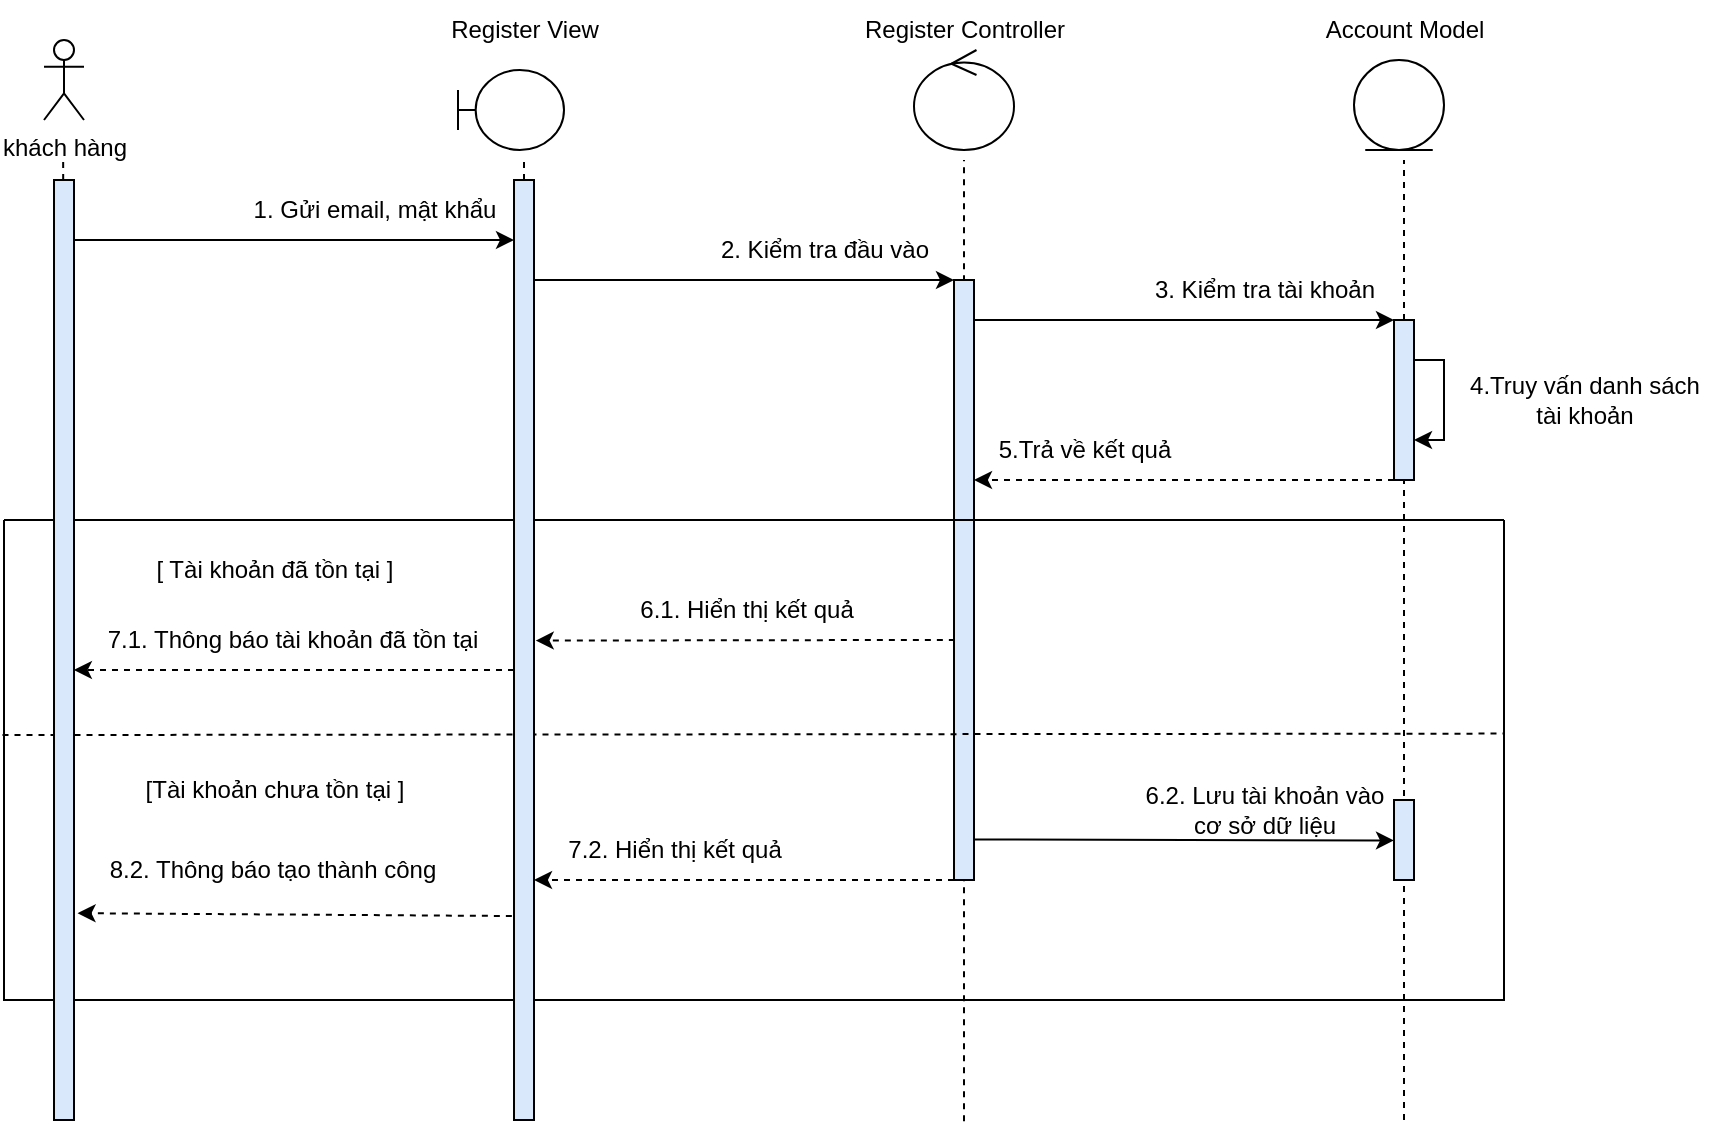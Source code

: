 <mxfile version="16.5.1" type="device"><diagram id="z_VHdsK_1W_BADC8lgrM" name="Trang-1"><mxGraphModel dx="865" dy="574" grid="1" gridSize="10" guides="1" tooltips="1" connect="1" arrows="1" fold="1" page="1" pageScale="1" pageWidth="827" pageHeight="1169" math="0" shadow="0"><root><mxCell id="0"/><mxCell id="1" parent="0"/><mxCell id="p_rDPZXUYWlEQr2ltq43-2" value="" style="endArrow=none;dashed=1;html=1;rounded=0;startArrow=none;" parent="1" target="p_rDPZXUYWlEQr2ltq43-1" edge="1"><mxGeometry width="50" height="50" relative="1" as="geometry"><mxPoint x="650" y="425" as="sourcePoint"/><mxPoint x="649.58" y="199.31" as="targetPoint"/></mxGeometry></mxCell><mxCell id="zVXsUELOUThDG5odVpI--1" value="khách hàng" style="shape=umlActor;verticalLabelPosition=bottom;verticalAlign=top;html=1;outlineConnect=0;" parent="1" vertex="1"><mxGeometry x="190" y="140" width="20" height="40" as="geometry"/></mxCell><mxCell id="zVXsUELOUThDG5odVpI--5" value="" style="endArrow=none;dashed=1;html=1;rounded=0;startArrow=none;" parent="1" source="zVXsUELOUThDG5odVpI--12" edge="1"><mxGeometry width="50" height="50" relative="1" as="geometry"><mxPoint x="199.58" y="590.693" as="sourcePoint"/><mxPoint x="199.58" y="200" as="targetPoint"/></mxGeometry></mxCell><mxCell id="zVXsUELOUThDG5odVpI--9" value="" style="endArrow=none;dashed=1;html=1;rounded=0;startArrow=none;exitX=0.5;exitY=0;exitDx=0;exitDy=0;" parent="1" source="0fo-RzMB1zCY1tvgjGVk-2" edge="1"><mxGeometry width="50" height="50" relative="1" as="geometry"><mxPoint x="429.767" y="220" as="sourcePoint"/><mxPoint x="430" y="200" as="targetPoint"/></mxGeometry></mxCell><mxCell id="zVXsUELOUThDG5odVpI--10" value="" style="endArrow=none;dashed=1;html=1;rounded=0;startArrow=none;" parent="1" edge="1"><mxGeometry width="50" height="50" relative="1" as="geometry"><mxPoint x="650" y="680.571" as="sourcePoint"/><mxPoint x="650" y="200" as="targetPoint"/></mxGeometry></mxCell><mxCell id="zVXsUELOUThDG5odVpI--11" value="" style="endArrow=none;dashed=1;html=1;rounded=0;startArrow=none;" parent="1" source="p_rDPZXUYWlEQr2ltq43-7" edge="1"><mxGeometry width="50" height="50" relative="1" as="geometry"><mxPoint x="869.58" y="590.693" as="sourcePoint"/><mxPoint x="870" y="200" as="targetPoint"/></mxGeometry></mxCell><mxCell id="zVXsUELOUThDG5odVpI--15" value="1. Gửi email, mật khẩu" style="text;html=1;align=center;verticalAlign=middle;resizable=0;points=[];autosize=1;strokeColor=none;fillColor=none;" parent="1" vertex="1"><mxGeometry x="285" y="210" width="140" height="30" as="geometry"/></mxCell><mxCell id="F9H3RyPnp7faruUlChQO-4" style="edgeStyle=orthogonalEdgeStyle;rounded=0;orthogonalLoop=1;jettySize=auto;html=1;" parent="1" source="p_rDPZXUYWlEQr2ltq43-1" target="p_rDPZXUYWlEQr2ltq43-7" edge="1"><mxGeometry relative="1" as="geometry"><Array as="points"><mxPoint x="710" y="280"/><mxPoint x="710" y="280"/></Array></mxGeometry></mxCell><mxCell id="p_rDPZXUYWlEQr2ltq43-1" value="" style="rounded=0;whiteSpace=wrap;html=1;fillColor=#DAE8FC;" parent="1" vertex="1"><mxGeometry x="645" y="260" width="10" height="300" as="geometry"/></mxCell><mxCell id="p_rDPZXUYWlEQr2ltq43-5" value="2. Kiểm tra đầu vào" style="text;html=1;align=center;verticalAlign=middle;resizable=0;points=[];autosize=1;strokeColor=none;fillColor=none;" parent="1" vertex="1"><mxGeometry x="515" y="230" width="130" height="30" as="geometry"/></mxCell><mxCell id="F9H3RyPnp7faruUlChQO-5" style="edgeStyle=orthogonalEdgeStyle;rounded=0;orthogonalLoop=1;jettySize=auto;html=1;dashed=1;" parent="1" source="p_rDPZXUYWlEQr2ltq43-7" target="p_rDPZXUYWlEQr2ltq43-1" edge="1"><mxGeometry relative="1" as="geometry"><Array as="points"><mxPoint x="810" y="360"/><mxPoint x="810" y="360"/></Array></mxGeometry></mxCell><mxCell id="p_rDPZXUYWlEQr2ltq43-7" value="" style="rounded=0;whiteSpace=wrap;html=1;fillColor=#DAE8FC;" parent="1" vertex="1"><mxGeometry x="865" y="280" width="10" height="80" as="geometry"/></mxCell><mxCell id="p_rDPZXUYWlEQr2ltq43-8" value="" style="endArrow=none;dashed=1;html=1;rounded=0;startArrow=none;" parent="1" target="p_rDPZXUYWlEQr2ltq43-7" edge="1"><mxGeometry width="50" height="50" relative="1" as="geometry"><mxPoint x="870" y="680" as="sourcePoint"/><mxPoint x="869.58" y="200" as="targetPoint"/></mxGeometry></mxCell><mxCell id="p_rDPZXUYWlEQr2ltq43-9" value="3. Kiểm tra tài khoản" style="text;html=1;align=center;verticalAlign=middle;resizable=0;points=[];autosize=1;strokeColor=none;fillColor=none;" parent="1" vertex="1"><mxGeometry x="735" y="250" width="130" height="30" as="geometry"/></mxCell><mxCell id="xUVnHDodCbHgwpAxGy5u-1" value="" style="shape=umlBoundary;whiteSpace=wrap;html=1;" parent="1" vertex="1"><mxGeometry x="397" y="155" width="53" height="40" as="geometry"/></mxCell><mxCell id="xUVnHDodCbHgwpAxGy5u-2" value="Register View" style="text;html=1;align=center;verticalAlign=middle;resizable=0;points=[];autosize=1;strokeColor=none;fillColor=none;" parent="1" vertex="1"><mxGeometry x="380" y="120" width="100" height="30" as="geometry"/></mxCell><mxCell id="xUVnHDodCbHgwpAxGy5u-4" value="Register Controller" style="text;html=1;align=center;verticalAlign=middle;resizable=0;points=[];autosize=1;strokeColor=none;fillColor=none;" parent="1" vertex="1"><mxGeometry x="590" y="125" width="120" height="20" as="geometry"/></mxCell><mxCell id="xUVnHDodCbHgwpAxGy5u-6" value="" style="ellipse;shape=umlControl;whiteSpace=wrap;html=1;" parent="1" vertex="1"><mxGeometry x="625" y="145" width="50" height="50" as="geometry"/></mxCell><mxCell id="xUVnHDodCbHgwpAxGy5u-7" value="Account Model" style="text;html=1;align=center;verticalAlign=middle;resizable=0;points=[];autosize=1;strokeColor=none;fillColor=none;" parent="1" vertex="1"><mxGeometry x="825" y="125" width="90" height="20" as="geometry"/></mxCell><mxCell id="8fvMgJJ8mBYAG2pXSt8O-1" value="" style="ellipse;shape=umlEntity;whiteSpace=wrap;html=1;" parent="1" vertex="1"><mxGeometry x="845" y="150" width="45" height="45" as="geometry"/></mxCell><mxCell id="8fvMgJJ8mBYAG2pXSt8O-6" value="5.Trả về kết quả" style="text;html=1;align=center;verticalAlign=middle;resizable=0;points=[];autosize=1;strokeColor=none;fillColor=none;" parent="1" vertex="1"><mxGeometry x="655" y="330" width="110" height="30" as="geometry"/></mxCell><mxCell id="8fvMgJJ8mBYAG2pXSt8O-9" value="4.Truy vấn danh sách&lt;br&gt;tài khoản" style="text;html=1;align=center;verticalAlign=middle;resizable=0;points=[];autosize=1;strokeColor=none;fillColor=none;" parent="1" vertex="1"><mxGeometry x="890" y="300" width="140" height="40" as="geometry"/></mxCell><mxCell id="8fvMgJJ8mBYAG2pXSt8O-19" value="" style="endArrow=classic;html=1;rounded=0;dashed=1;exitX=0;exitY=0.75;exitDx=0;exitDy=0;entryX=0.993;entryY=0.585;entryDx=0;entryDy=0;entryPerimeter=0;" parent="1" edge="1"><mxGeometry width="50" height="50" relative="1" as="geometry"><mxPoint x="425" y="455.0" as="sourcePoint"/><mxPoint x="204.93" y="454.95" as="targetPoint"/></mxGeometry></mxCell><mxCell id="8fvMgJJ8mBYAG2pXSt8O-21" value="" style="endArrow=none;dashed=1;html=1;rounded=0;exitX=-0.001;exitY=0.448;exitDx=0;exitDy=0;exitPerimeter=0;entryX=1;entryY=0.445;entryDx=0;entryDy=0;entryPerimeter=0;" parent="1" source="8fvMgJJ8mBYAG2pXSt8O-12" target="8fvMgJJ8mBYAG2pXSt8O-12" edge="1"><mxGeometry width="50" height="50" relative="1" as="geometry"><mxPoint x="500" y="470" as="sourcePoint"/><mxPoint x="550" y="420" as="targetPoint"/></mxGeometry></mxCell><mxCell id="8fvMgJJ8mBYAG2pXSt8O-12" value="" style="swimlane;startSize=0;" parent="1" vertex="1"><mxGeometry x="170" y="380" width="750" height="240" as="geometry"><mxRectangle x="170" y="340" width="50" height="40" as="alternateBounds"/></mxGeometry></mxCell><mxCell id="8fvMgJJ8mBYAG2pXSt8O-14" value="[ Tài khoản đã tồn tại ]" style="text;html=1;align=center;verticalAlign=middle;resizable=0;points=[];autosize=1;strokeColor=none;fillColor=none;" parent="8fvMgJJ8mBYAG2pXSt8O-12" vertex="1"><mxGeometry x="65" y="10" width="140" height="30" as="geometry"/></mxCell><mxCell id="8fvMgJJ8mBYAG2pXSt8O-20" value="7.1. Thông báo tài khoản đã tồn tại" style="text;html=1;align=center;verticalAlign=middle;resizable=0;points=[];autosize=1;strokeColor=none;fillColor=none;" parent="8fvMgJJ8mBYAG2pXSt8O-12" vertex="1"><mxGeometry x="39" y="45" width="210" height="30" as="geometry"/></mxCell><mxCell id="8fvMgJJ8mBYAG2pXSt8O-26" value="6.1. Hiển thị kết quả" style="text;html=1;align=center;verticalAlign=middle;resizable=0;points=[];autosize=1;strokeColor=none;fillColor=none;" parent="8fvMgJJ8mBYAG2pXSt8O-12" vertex="1"><mxGeometry x="305.52" y="30" width="130" height="30" as="geometry"/></mxCell><mxCell id="8fvMgJJ8mBYAG2pXSt8O-27" value="[Tài khoản chưa tồn tại ]" style="text;html=1;align=center;verticalAlign=middle;resizable=0;points=[];autosize=1;strokeColor=none;fillColor=none;" parent="8fvMgJJ8mBYAG2pXSt8O-12" vertex="1"><mxGeometry x="60" y="120" width="150" height="30" as="geometry"/></mxCell><mxCell id="0fo-RzMB1zCY1tvgjGVk-5" value="7.2. Hiển thị kết quả" style="text;html=1;align=center;verticalAlign=middle;resizable=0;points=[];autosize=1;strokeColor=none;fillColor=none;" parent="8fvMgJJ8mBYAG2pXSt8O-12" vertex="1"><mxGeometry x="270" y="150" width="130" height="30" as="geometry"/></mxCell><mxCell id="0fo-RzMB1zCY1tvgjGVk-9" value="8.2. Thông báo tạo thành công" style="text;html=1;align=center;verticalAlign=middle;resizable=0;points=[];autosize=1;strokeColor=none;fillColor=none;" parent="8fvMgJJ8mBYAG2pXSt8O-12" vertex="1"><mxGeometry x="39" y="160" width="190" height="30" as="geometry"/></mxCell><mxCell id="F9H3RyPnp7faruUlChQO-10" value="" style="html=1;points=[];perimeter=orthogonalPerimeter;fillColor=#dae8fc;strokeColor=#000000;" parent="8fvMgJJ8mBYAG2pXSt8O-12" vertex="1"><mxGeometry x="695" y="140" width="10" height="40" as="geometry"/></mxCell><mxCell id="8fvMgJJ8mBYAG2pXSt8O-35" value="" style="endArrow=classic;html=1;rounded=0;exitX=0.989;exitY=0.147;exitDx=0;exitDy=0;entryX=-0.014;entryY=0.159;entryDx=0;entryDy=0;exitPerimeter=0;entryPerimeter=0;" parent="8fvMgJJ8mBYAG2pXSt8O-12" edge="1"><mxGeometry width="50" height="50" relative="1" as="geometry"><mxPoint x="485.03" y="159.76" as="sourcePoint"/><mxPoint x="695.0" y="160.24" as="targetPoint"/><Array as="points"/></mxGeometry></mxCell><mxCell id="8fvMgJJ8mBYAG2pXSt8O-36" value="6.2. Lưu tài khoản vào &lt;br&gt;cơ sở dữ liệu" style="text;html=1;align=center;verticalAlign=middle;resizable=0;points=[];autosize=1;strokeColor=none;fillColor=none;" parent="8fvMgJJ8mBYAG2pXSt8O-12" vertex="1"><mxGeometry x="565" y="130" width="130" height="30" as="geometry"/></mxCell><mxCell id="0fo-RzMB1zCY1tvgjGVk-4" value="" style="endArrow=classic;html=1;rounded=0;exitX=0;exitY=0.5;exitDx=0;exitDy=0;entryX=1;entryY=0.5;entryDx=0;entryDy=0;dashed=1;" parent="1" edge="1"><mxGeometry width="50" height="50" relative="1" as="geometry"><mxPoint x="645" y="560" as="sourcePoint"/><mxPoint x="435" y="560.0" as="targetPoint"/></mxGeometry></mxCell><mxCell id="0fo-RzMB1zCY1tvgjGVk-6" value="" style="endArrow=classic;html=1;rounded=0;dashed=1;entryX=1.177;entryY=0.78;entryDx=0;entryDy=0;entryPerimeter=0;exitX=-0.107;exitY=0.783;exitDx=0;exitDy=0;exitPerimeter=0;" parent="1" source="0fo-RzMB1zCY1tvgjGVk-2" target="zVXsUELOUThDG5odVpI--12" edge="1"><mxGeometry width="50" height="50" relative="1" as="geometry"><mxPoint x="420" y="577" as="sourcePoint"/><mxPoint x="205.2" y="573.86" as="targetPoint"/></mxGeometry></mxCell><mxCell id="F9H3RyPnp7faruUlChQO-3" style="edgeStyle=orthogonalEdgeStyle;rounded=0;orthogonalLoop=1;jettySize=auto;html=1;" parent="1" source="0fo-RzMB1zCY1tvgjGVk-2" target="p_rDPZXUYWlEQr2ltq43-1" edge="1"><mxGeometry relative="1" as="geometry"><Array as="points"><mxPoint x="540" y="260"/><mxPoint x="540" y="260"/></Array></mxGeometry></mxCell><mxCell id="0fo-RzMB1zCY1tvgjGVk-2" value="" style="rounded=0;whiteSpace=wrap;html=1;fillColor=#DAE8FC;" parent="1" vertex="1"><mxGeometry x="425" y="210" width="10" height="470" as="geometry"/></mxCell><mxCell id="F9H3RyPnp7faruUlChQO-2" style="edgeStyle=orthogonalEdgeStyle;rounded=0;orthogonalLoop=1;jettySize=auto;html=1;" parent="1" source="zVXsUELOUThDG5odVpI--12" target="0fo-RzMB1zCY1tvgjGVk-2" edge="1"><mxGeometry relative="1" as="geometry"><Array as="points"><mxPoint x="320" y="240"/><mxPoint x="320" y="240"/></Array></mxGeometry></mxCell><mxCell id="zVXsUELOUThDG5odVpI--12" value="" style="rounded=0;whiteSpace=wrap;html=1;fillColor=#DAE8FC;" parent="1" vertex="1"><mxGeometry x="195" y="210" width="10" height="470" as="geometry"/></mxCell><mxCell id="8fvMgJJ8mBYAG2pXSt8O-25" value="" style="endArrow=classic;html=1;rounded=0;exitX=0.043;exitY=0.374;exitDx=0;exitDy=0;dashed=1;exitPerimeter=0;entryX=1.087;entryY=0.49;entryDx=0;entryDy=0;entryPerimeter=0;" parent="1" target="0fo-RzMB1zCY1tvgjGVk-2" edge="1"><mxGeometry width="50" height="50" relative="1" as="geometry"><mxPoint x="645.43" y="439.96" as="sourcePoint"/><mxPoint x="440" y="440" as="targetPoint"/></mxGeometry></mxCell><mxCell id="F9H3RyPnp7faruUlChQO-7" style="edgeStyle=orthogonalEdgeStyle;rounded=0;orthogonalLoop=1;jettySize=auto;html=1;" parent="1" source="p_rDPZXUYWlEQr2ltq43-7" target="p_rDPZXUYWlEQr2ltq43-7" edge="1"><mxGeometry relative="1" as="geometry"><Array as="points"><mxPoint x="890" y="300"/></Array></mxGeometry></mxCell></root></mxGraphModel></diagram></mxfile>